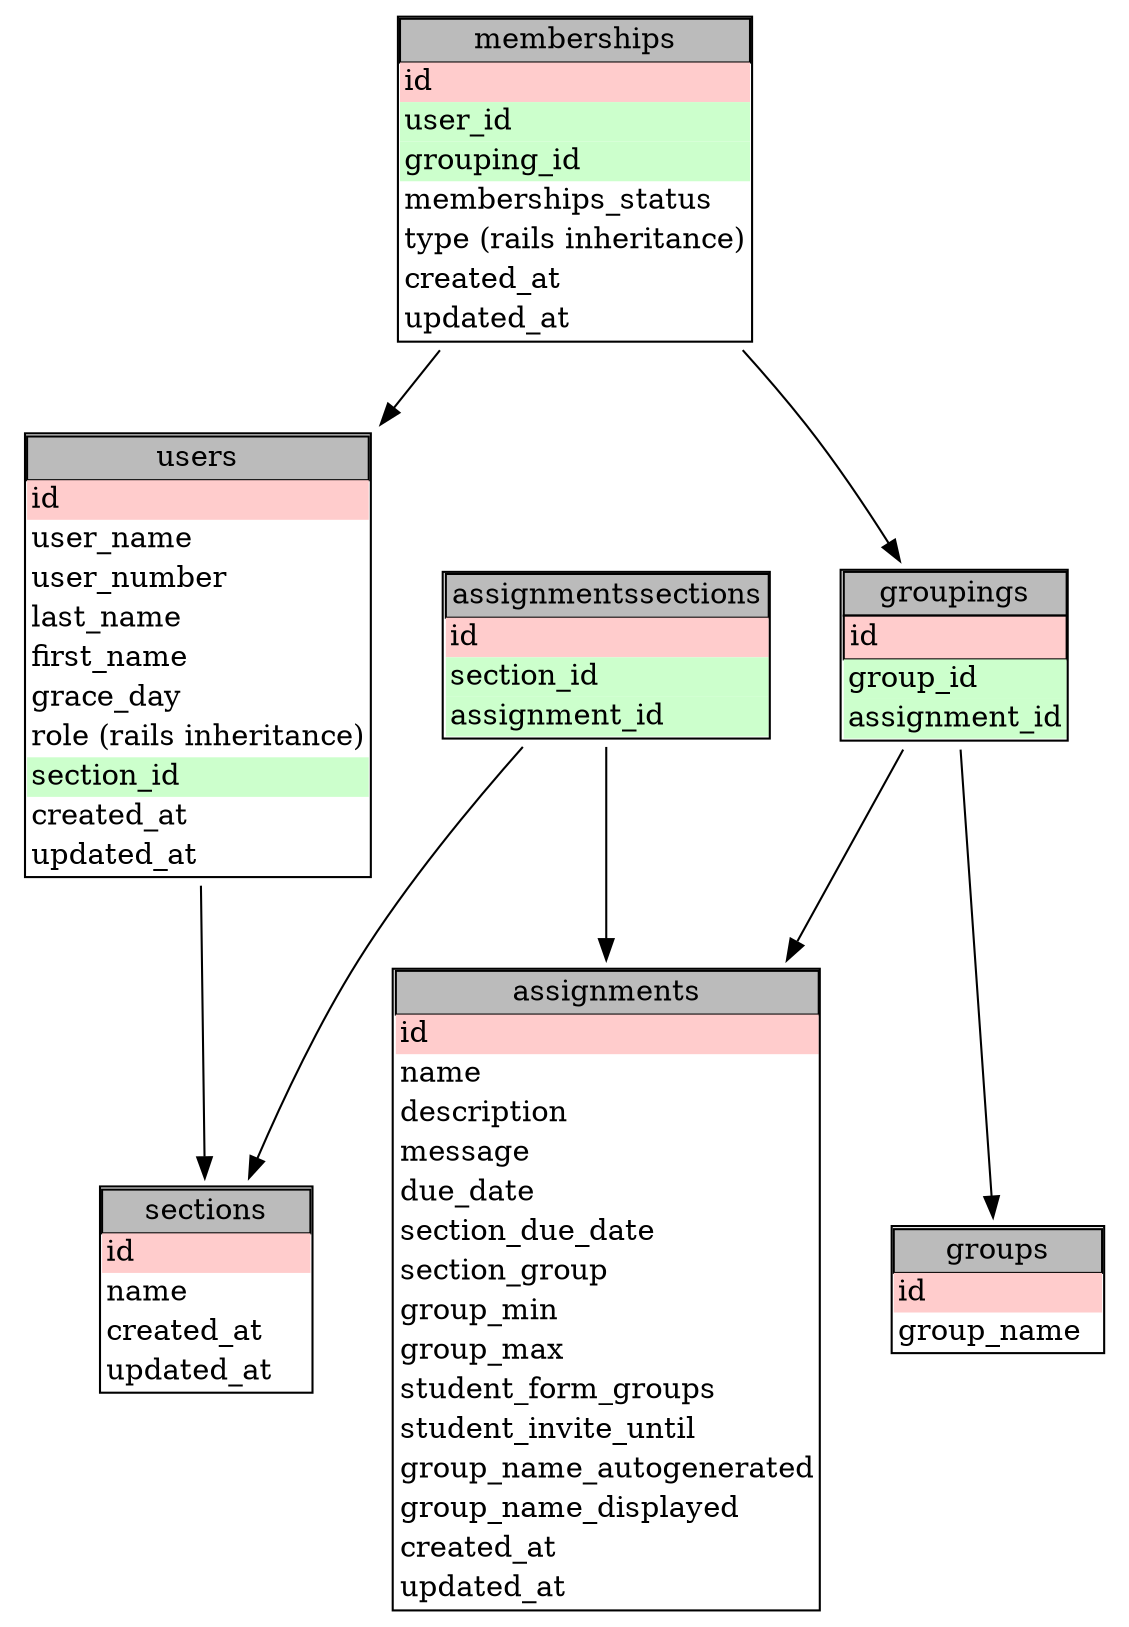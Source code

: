 digraph G {
   groupings -> groups; 
   groupings -> assignments;
   memberships -> groupings;
   memberships -> users;
   users -> sections;
   assignmentssections -> assignments;
   assignmentssections -> sections;

   sections [url="" label = <<table border="1" cellborder="0"
   cellspacing="0" width="100">
   <tr><td border="1" bgcolor="#bbbbbb" width="100">sections</td></tr>
   <tr><td width="100" bgcolor="#ffcccc" align="left">id</td></tr>
   <tr><td width="100" align="left">name</td></tr>
   <tr><td width="100" align="left">created_at</td></tr>
   <tr><td width="100" align="left">updated_at</td></tr>
   </table>> shape = "plaintext" ];

   assignmentssections [url="" label = <<table border="1" cellborder="0"
   cellspacing="0" width="100">
   <tr><td border="1" bgcolor="#bbbbbb" width="100">assignmentssections</td></tr>
   <tr><td width="100" bgcolor="#ffcccc" align="left">id</td></tr>
   <tr><td width="100" bgcolor="#ccffcc" align="left">section_id</td></tr>
   <tr><td width="100" bgcolor="#ccffcc" align="left">assignment_id</td></tr>
   </table>> shape = "plaintext" ];
  
   assignments [url="" label = <<table border="1" cellborder="0"
   cellspacing="0" width="100">
   <tr><td border="1" bgcolor="#bbbbbb" width="100">assignments</td></tr>
   <tr><td width="100" bgcolor="#ffcccc" align="left">id</td></tr>
   <tr><td width="100" align="left">name</td></tr>
   <tr><td width="100" align="left">description</td></tr>
   <tr><td width="100" align="left">message</td></tr>
   <tr><td width="100" align="left">due_date</td></tr>
   <tr><td width="100" align="left">section_due_date</td></tr>
   <tr><td width="100" align="left">section_group</td></tr>
   <tr><td width="100" align="left">group_min</td></tr>
   <tr><td width="100" align="left">group_max</td></tr>
   <tr><td width="100" align="left">student_form_groups</td></tr>
   <tr><td width="100" align="left">student_invite_until</td></tr>
   <tr><td width="100" align="left">group_name_autogenerated</td></tr>
   <tr><td width="100" align="left">group_name_displayed</td></tr>
   <tr><td width="100" align="left">created_at</td></tr>
   <tr><td width="100" align="left">updated_at</td></tr>
   </table>> shape = "plaintext" ];

   groups [url="" label = <<table border="1" cellborder="0"
   cellspacing="0" width="100">
   <tr><td border="1" bgcolor="#bbbbbb" width="100">groups</td></tr>
   <tr><td width="100" bgcolor="#ffcccc" align="left">id</td></tr> 
   <tr><td width="100" align="left">group_name</td></tr>
   </table>> shape = "plaintext" ];

   memberships [url="" label = <<table border="1" cellborder="0"
   cellspacing="0" width="100">
   <tr><td border="1" bgcolor="#bbbbbb" width="100">memberships</td></tr>
   <tr><td width="100" bgcolor="#ffcccc" align="left">id</td></tr>
   <tr><td width="100" bgcolor="#ccffcc" align="left">user_id</td></tr>
   <tr><td width="100" bgcolor="#ccffcc" align="left">grouping_id</td></tr>
   <tr><td width="100" align="left">memberships_status</td></tr>
   <tr><td width="100" align="left">type (rails inheritance)</td></tr>
   <tr><td width="100" align="left">created_at</td></tr>
   <tr><td width="100" align="left">updated_at</td></tr>
   </table>> shape = "plaintext" ];

   users [url="" label = <<table border="1" cellborder="0"
   cellspacing="0" width="100">
   <tr><td border="1" bgcolor="#bbbbbb" width="100">users</td></tr>
   <tr><td width="100" bgcolor="#ffcccc" align="left">id</td></tr>
   <tr><td width="100" align="left">user_name</td></tr>
   <tr><td width="100" align="left">user_number</td></tr>
   <tr><td width="100" align="left">last_name</td></tr>
   <tr><td width="100" align="left">first_name</td></tr>
   <tr><td width="100" align="left">grace_day</td></tr>
   <tr><td width="100" align="left">role (rails inheritance)</td></tr>
   <tr><td width="100" bgcolor="#ccffcc" align="left">section_id</td></tr>
   <tr><td width="100" align="left">created_at</td></tr>
   <tr><td width="100" align="left">updated_at</td></tr>
   </table>> shape = "plaintext" ];

   groupings [url="" label = <<table border="1" cellborder="0"
   cellspacing="0" width="100">
   <tr><td border="1" bgcolor="#bbbbbb" width="100">groupings</td></tr>
   <tr><td border="1" bgcolor="#ffcccc" width="100" align="left">id</td></tr>
   <tr><td width="100" bgcolor="#ccffcc" align="left">group_id</td></tr>
   <tr><td width="100" align="left" bgcolor="#ccffcc">assignment_id</td></tr>
   </table>> shape = "plaintext" ];



}
